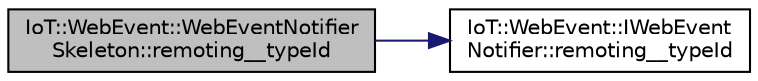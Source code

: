 digraph "IoT::WebEvent::WebEventNotifierSkeleton::remoting__typeId"
{
 // LATEX_PDF_SIZE
  edge [fontname="Helvetica",fontsize="10",labelfontname="Helvetica",labelfontsize="10"];
  node [fontname="Helvetica",fontsize="10",shape=record];
  rankdir="LR";
  Node1 [label="IoT::WebEvent::WebEventNotifier\lSkeleton::remoting__typeId",height=0.2,width=0.4,color="black", fillcolor="grey75", style="filled", fontcolor="black",tooltip="Destroys a WebEventNotifierSkeleton."];
  Node1 -> Node2 [color="midnightblue",fontsize="10",style="solid"];
  Node2 [label="IoT::WebEvent::IWebEvent\lNotifier::remoting__typeId",height=0.2,width=0.4,color="black", fillcolor="white", style="filled",URL="$classIoT_1_1WebEvent_1_1IWebEventNotifier.html#a35fd13ebba72483b5bc50a75fafe082b",tooltip=" "];
}
